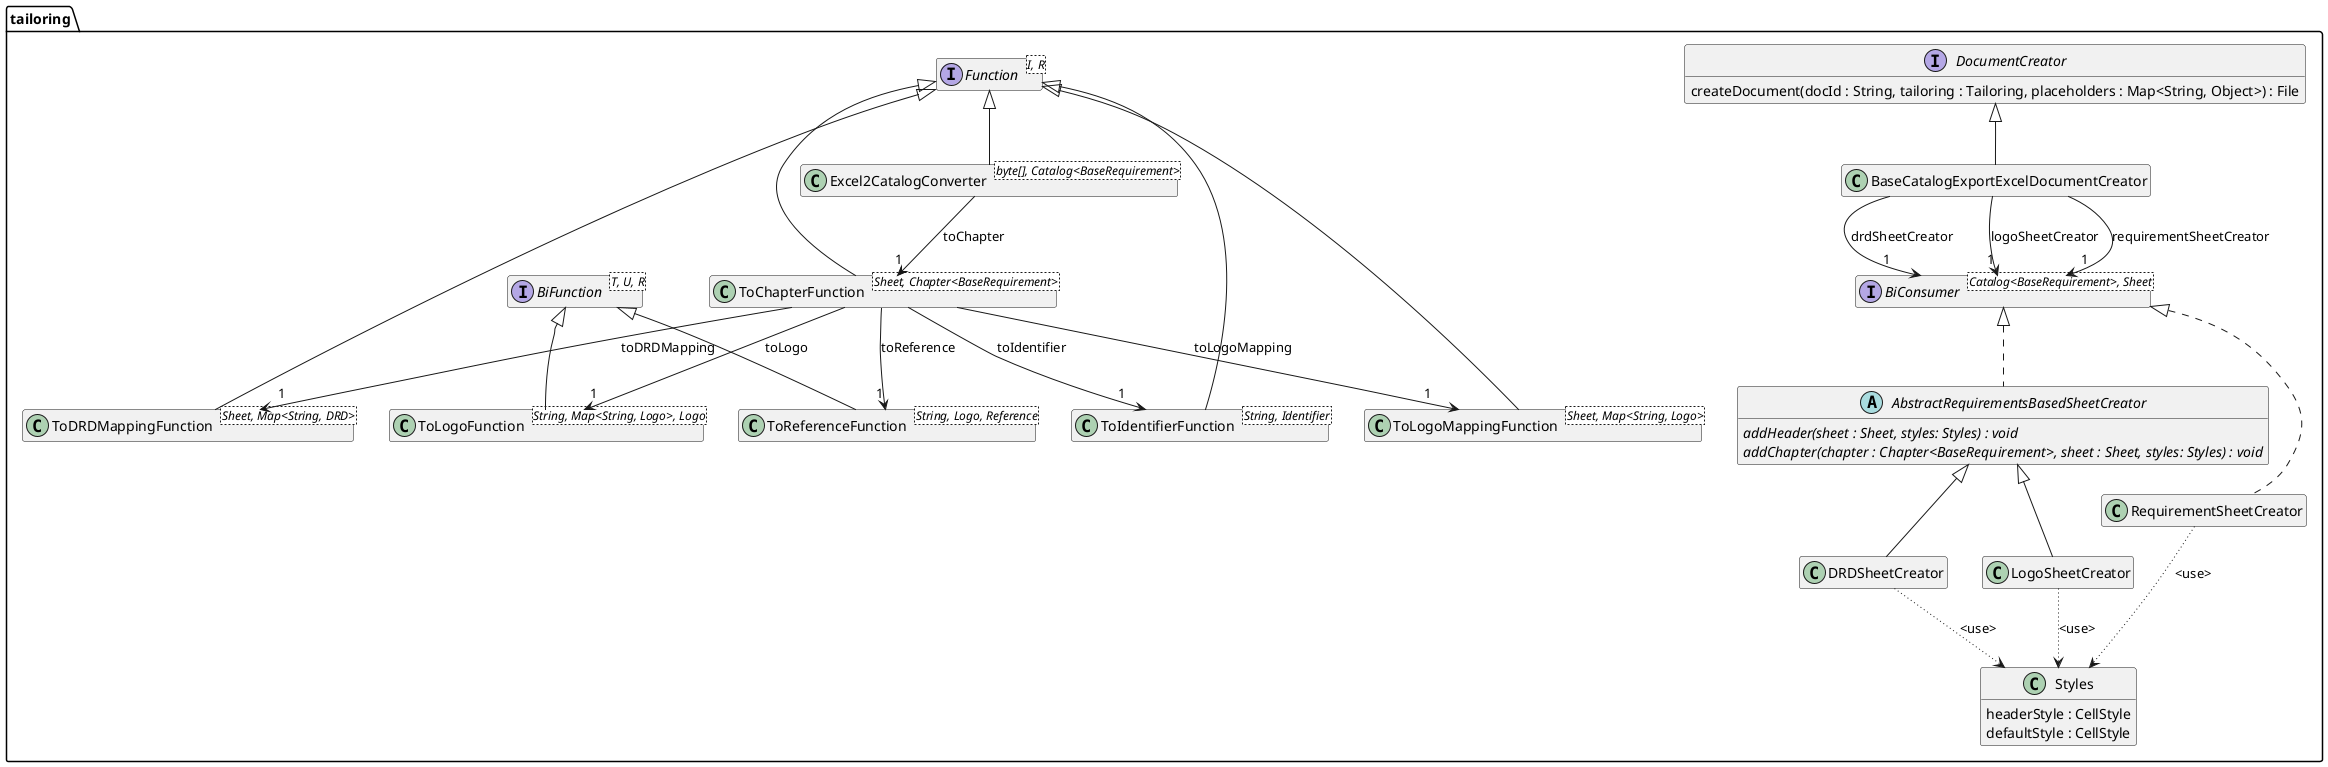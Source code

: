 @startuml Ebene3.png
hide empty members

package tailoring {

    interface DocumentCreator {
        createDocument(docId : String, tailoring : Tailoring, placeholders : Map<String, Object>) : File
    }

    interface "BiConsumer<Catalog<BaseRequirement>, Sheet>" as sheetCreator {
    }

    class Styles {
        headerStyle : CellStyle
        defaultStyle : CellStyle
    }

    abstract class AbstractRequirementsBasedSheetCreator {
        {abstract}addHeader(sheet : Sheet, styles: Styles) : void
        {abstract}addChapter(chapter : Chapter<BaseRequirement>, sheet : Sheet, styles: Styles) : void
    }
    sheetCreator <|.. AbstractRequirementsBasedSheetCreator

    class RequirementSheetCreator {
    }
    sheetCreator <|.. RequirementSheetCreator

    RequirementSheetCreator -[dotted]-> Styles : <use>

    class DRDSheetCreator {
    }
    AbstractRequirementsBasedSheetCreator <|-- DRDSheetCreator
    DRDSheetCreator -[dotted]-> Styles : <use>

    class LogoSheetCreator {
    }
    AbstractRequirementsBasedSheetCreator <|-- LogoSheetCreator
    LogoSheetCreator -[dotted]-> Styles : <use>

    class BaseCatalogExportExcelDocumentCreator {
    }
    DocumentCreator <|-- BaseCatalogExportExcelDocumentCreator

    BaseCatalogExportExcelDocumentCreator --> "1" sheetCreator : requirementSheetCreator
    BaseCatalogExportExcelDocumentCreator --> "1" sheetCreator : drdSheetCreator
    BaseCatalogExportExcelDocumentCreator --> "1" sheetCreator : logoSheetCreator

    interface "Function<I, R>" as function {
    }
    interface "BiFunction<T, U, R>" as biFunction {
    }



    class "ToChapterFunction<Sheet, Chapter<BaseRequirement>>" as chapterFunction {
    }
    function <|-- chapterFunction
    chapterFunction --> "1" drdMappingFunction : toDRDMapping
    chapterFunction --> "1" logoMappingFunction : toLogoMapping
    chapterFunction --> "1" identifierFunction : toIdentifier
    chapterFunction --> "1" logoFunction : toLogo
    chapterFunction --> "1" referenceFunction: toReference

    class "ToDRDMappingFunction<Sheet, Map<String, DRD>>" as drdMappingFunction {
    }
    function <|-- drdMappingFunction

    class "ToIdentifierFunction<String, Identifier>" as identifierFunction{
    }
    function <|-- identifierFunction

    class "ToLogoFunction<String, Map<String, Logo>, Logo>" as logoFunction{
    }
    biFunction <|-- logoFunction

    class "ToLogoMappingFunction<Sheet, Map<String, Logo>>" as logoMappingFunction {
    }
    function <|-- logoMappingFunction

    class "ToReferenceFunction<String, Logo, Reference>" as referenceFunction{
    }
    biFunction <|-- referenceFunction

    class "Excel2CatalogConverter<byte[], Catalog<BaseRequirement>>" as excel2CatalogConverter {
    }
    function <|-- excel2CatalogConverter
    excel2CatalogConverter --> "1" chapterFunction : toChapter


}
@enduml
